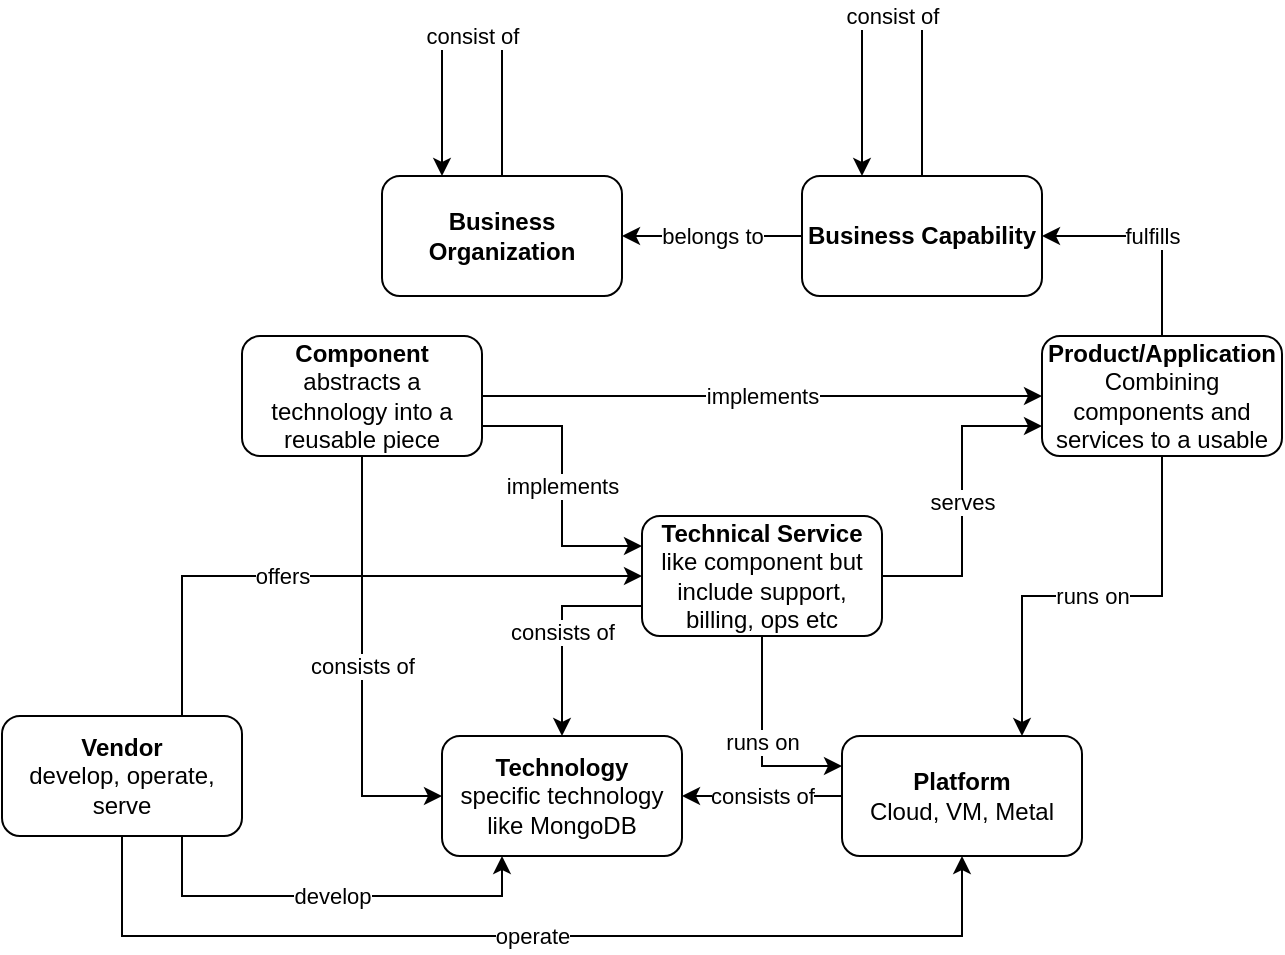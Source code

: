 <mxfile version="12.5.3" type="device"><diagram id="Os6Qp48P5ZAaySi7fGoa" name="Page-1"><mxGraphModel dx="1047" dy="1849" grid="1" gridSize="10" guides="1" tooltips="1" connect="1" arrows="1" fold="1" page="1" pageScale="1" pageWidth="827" pageHeight="1169" math="0" shadow="0"><root><mxCell id="0"/><mxCell id="1" parent="0"/><mxCell id="YUGN4xDeeoy9YQKyPFJZ-1" value="&lt;b&gt;Technology&lt;br&gt;&lt;/b&gt;specific technology like MongoDB" style="rounded=1;whiteSpace=wrap;html=1;" vertex="1" parent="1"><mxGeometry x="220" y="310" width="120" height="60" as="geometry"/></mxCell><mxCell id="YUGN4xDeeoy9YQKyPFJZ-10" value="consists of" style="edgeStyle=orthogonalEdgeStyle;rounded=0;orthogonalLoop=1;jettySize=auto;html=1;entryX=0;entryY=0.5;entryDx=0;entryDy=0;" edge="1" parent="1" source="YUGN4xDeeoy9YQKyPFJZ-2" target="YUGN4xDeeoy9YQKyPFJZ-1"><mxGeometry relative="1" as="geometry"/></mxCell><mxCell id="YUGN4xDeeoy9YQKyPFJZ-16" value="implements" style="edgeStyle=orthogonalEdgeStyle;rounded=0;orthogonalLoop=1;jettySize=auto;html=1;entryX=0;entryY=0.5;entryDx=0;entryDy=0;" edge="1" parent="1" source="YUGN4xDeeoy9YQKyPFJZ-2" target="YUGN4xDeeoy9YQKyPFJZ-4"><mxGeometry relative="1" as="geometry"/></mxCell><mxCell id="YUGN4xDeeoy9YQKyPFJZ-20" value="implements" style="edgeStyle=orthogonalEdgeStyle;rounded=0;orthogonalLoop=1;jettySize=auto;html=1;entryX=0;entryY=0.25;entryDx=0;entryDy=0;exitX=1;exitY=0.75;exitDx=0;exitDy=0;" edge="1" parent="1" source="YUGN4xDeeoy9YQKyPFJZ-2" target="YUGN4xDeeoy9YQKyPFJZ-3"><mxGeometry relative="1" as="geometry"/></mxCell><mxCell id="YUGN4xDeeoy9YQKyPFJZ-2" value="&lt;b&gt;Component&lt;br&gt;&lt;/b&gt;abstracts a technology into a reusable piece" style="rounded=1;whiteSpace=wrap;html=1;" vertex="1" parent="1"><mxGeometry x="120" y="110" width="120" height="60" as="geometry"/></mxCell><mxCell id="YUGN4xDeeoy9YQKyPFJZ-11" value="consists of" style="edgeStyle=orthogonalEdgeStyle;rounded=0;orthogonalLoop=1;jettySize=auto;html=1;exitX=0;exitY=0.75;exitDx=0;exitDy=0;" edge="1" parent="1" source="YUGN4xDeeoy9YQKyPFJZ-3" target="YUGN4xDeeoy9YQKyPFJZ-1"><mxGeometry relative="1" as="geometry"/></mxCell><mxCell id="YUGN4xDeeoy9YQKyPFJZ-17" value="serves" style="edgeStyle=orthogonalEdgeStyle;rounded=0;orthogonalLoop=1;jettySize=auto;html=1;entryX=0;entryY=0.75;entryDx=0;entryDy=0;" edge="1" parent="1" source="YUGN4xDeeoy9YQKyPFJZ-3" target="YUGN4xDeeoy9YQKyPFJZ-4"><mxGeometry relative="1" as="geometry"/></mxCell><mxCell id="YUGN4xDeeoy9YQKyPFJZ-18" value="runs on" style="edgeStyle=orthogonalEdgeStyle;rounded=0;orthogonalLoop=1;jettySize=auto;html=1;entryX=0;entryY=0.25;entryDx=0;entryDy=0;" edge="1" parent="1" source="YUGN4xDeeoy9YQKyPFJZ-3" target="YUGN4xDeeoy9YQKyPFJZ-8"><mxGeometry relative="1" as="geometry"/></mxCell><mxCell id="YUGN4xDeeoy9YQKyPFJZ-3" value="&lt;b&gt;Technical Service&lt;br&gt;&lt;/b&gt;like component but include support, billing, ops etc" style="rounded=1;whiteSpace=wrap;html=1;" vertex="1" parent="1"><mxGeometry x="320" y="200" width="120" height="60" as="geometry"/></mxCell><mxCell id="YUGN4xDeeoy9YQKyPFJZ-19" value="runs on" style="edgeStyle=orthogonalEdgeStyle;rounded=0;orthogonalLoop=1;jettySize=auto;html=1;entryX=0.75;entryY=0;entryDx=0;entryDy=0;" edge="1" parent="1" source="YUGN4xDeeoy9YQKyPFJZ-4" target="YUGN4xDeeoy9YQKyPFJZ-8"><mxGeometry relative="1" as="geometry"/></mxCell><mxCell id="YUGN4xDeeoy9YQKyPFJZ-21" value="fulfills" style="edgeStyle=orthogonalEdgeStyle;rounded=0;orthogonalLoop=1;jettySize=auto;html=1;entryX=1;entryY=0.5;entryDx=0;entryDy=0;" edge="1" parent="1" source="YUGN4xDeeoy9YQKyPFJZ-4" target="YUGN4xDeeoy9YQKyPFJZ-9"><mxGeometry relative="1" as="geometry"/></mxCell><mxCell id="YUGN4xDeeoy9YQKyPFJZ-4" value="&lt;b&gt;Product/Application&lt;br&gt;&lt;/b&gt;Combining components and services to a usable" style="rounded=1;whiteSpace=wrap;html=1;" vertex="1" parent="1"><mxGeometry x="520" y="110" width="120" height="60" as="geometry"/></mxCell><mxCell id="YUGN4xDeeoy9YQKyPFJZ-12" value="consists of" style="edgeStyle=orthogonalEdgeStyle;rounded=0;orthogonalLoop=1;jettySize=auto;html=1;entryX=1;entryY=0.5;entryDx=0;entryDy=0;" edge="1" parent="1" source="YUGN4xDeeoy9YQKyPFJZ-8" target="YUGN4xDeeoy9YQKyPFJZ-1"><mxGeometry relative="1" as="geometry"/></mxCell><mxCell id="YUGN4xDeeoy9YQKyPFJZ-8" value="&lt;b&gt;Platform&lt;br&gt;&lt;/b&gt;Cloud, VM, Metal" style="rounded=1;whiteSpace=wrap;html=1;" vertex="1" parent="1"><mxGeometry x="420" y="310" width="120" height="60" as="geometry"/></mxCell><mxCell id="YUGN4xDeeoy9YQKyPFJZ-22" value="consist of" style="edgeStyle=orthogonalEdgeStyle;rounded=0;orthogonalLoop=1;jettySize=auto;html=1;entryX=0.25;entryY=0;entryDx=0;entryDy=0;" edge="1" parent="1" source="YUGN4xDeeoy9YQKyPFJZ-9" target="YUGN4xDeeoy9YQKyPFJZ-9"><mxGeometry relative="1" as="geometry"><mxPoint x="390" y="10" as="targetPoint"/><Array as="points"><mxPoint x="460" y="-50"/><mxPoint x="430" y="-50"/></Array></mxGeometry></mxCell><mxCell id="YUGN4xDeeoy9YQKyPFJZ-24" value="belongs to" style="edgeStyle=orthogonalEdgeStyle;rounded=0;orthogonalLoop=1;jettySize=auto;html=1;entryX=1;entryY=0.5;entryDx=0;entryDy=0;" edge="1" parent="1" source="YUGN4xDeeoy9YQKyPFJZ-9" target="YUGN4xDeeoy9YQKyPFJZ-23"><mxGeometry relative="1" as="geometry"/></mxCell><mxCell id="YUGN4xDeeoy9YQKyPFJZ-9" value="&lt;b&gt;Business Capability&lt;/b&gt;" style="rounded=1;whiteSpace=wrap;html=1;" vertex="1" parent="1"><mxGeometry x="400" y="30" width="120" height="60" as="geometry"/></mxCell><mxCell id="YUGN4xDeeoy9YQKyPFJZ-25" value="consist of" style="edgeStyle=orthogonalEdgeStyle;rounded=0;orthogonalLoop=1;jettySize=auto;html=1;entryX=0.25;entryY=0;entryDx=0;entryDy=0;" edge="1" parent="1" source="YUGN4xDeeoy9YQKyPFJZ-23" target="YUGN4xDeeoy9YQKyPFJZ-23"><mxGeometry relative="1" as="geometry"><mxPoint x="170" y="-30" as="targetPoint"/><Array as="points"><mxPoint x="250" y="-40"/><mxPoint x="220" y="-40"/></Array></mxGeometry></mxCell><mxCell id="YUGN4xDeeoy9YQKyPFJZ-23" value="&lt;b&gt;Business Organization&lt;/b&gt;" style="rounded=1;whiteSpace=wrap;html=1;" vertex="1" parent="1"><mxGeometry x="190" y="30" width="120" height="60" as="geometry"/></mxCell><mxCell id="YUGN4xDeeoy9YQKyPFJZ-28" value="offers" style="edgeStyle=orthogonalEdgeStyle;rounded=0;orthogonalLoop=1;jettySize=auto;html=1;entryX=0;entryY=0.5;entryDx=0;entryDy=0;" edge="1" parent="1" source="YUGN4xDeeoy9YQKyPFJZ-26" target="YUGN4xDeeoy9YQKyPFJZ-3"><mxGeometry x="-0.533" y="-50" relative="1" as="geometry"><Array as="points"><mxPoint x="90" y="230"/></Array><mxPoint x="50" y="-50" as="offset"/></mxGeometry></mxCell><mxCell id="YUGN4xDeeoy9YQKyPFJZ-29" value="develop" style="edgeStyle=orthogonalEdgeStyle;rounded=0;orthogonalLoop=1;jettySize=auto;html=1;entryX=0.25;entryY=1;entryDx=0;entryDy=0;" edge="1" parent="1" source="YUGN4xDeeoy9YQKyPFJZ-26" target="YUGN4xDeeoy9YQKyPFJZ-1"><mxGeometry relative="1" as="geometry"><Array as="points"><mxPoint x="90" y="390"/><mxPoint x="250" y="390"/></Array></mxGeometry></mxCell><mxCell id="YUGN4xDeeoy9YQKyPFJZ-30" value="operate" style="edgeStyle=orthogonalEdgeStyle;rounded=0;orthogonalLoop=1;jettySize=auto;html=1;entryX=0.5;entryY=1;entryDx=0;entryDy=0;" edge="1" parent="1" source="YUGN4xDeeoy9YQKyPFJZ-26" target="YUGN4xDeeoy9YQKyPFJZ-8"><mxGeometry relative="1" as="geometry"><Array as="points"><mxPoint x="60" y="410"/><mxPoint x="480" y="410"/></Array></mxGeometry></mxCell><mxCell id="YUGN4xDeeoy9YQKyPFJZ-26" value="&lt;b&gt;Vendor&lt;br&gt;&lt;/b&gt;develop, operate, serve" style="rounded=1;whiteSpace=wrap;html=1;" vertex="1" parent="1"><mxGeometry y="300" width="120" height="60" as="geometry"/></mxCell></root></mxGraphModel></diagram></mxfile>